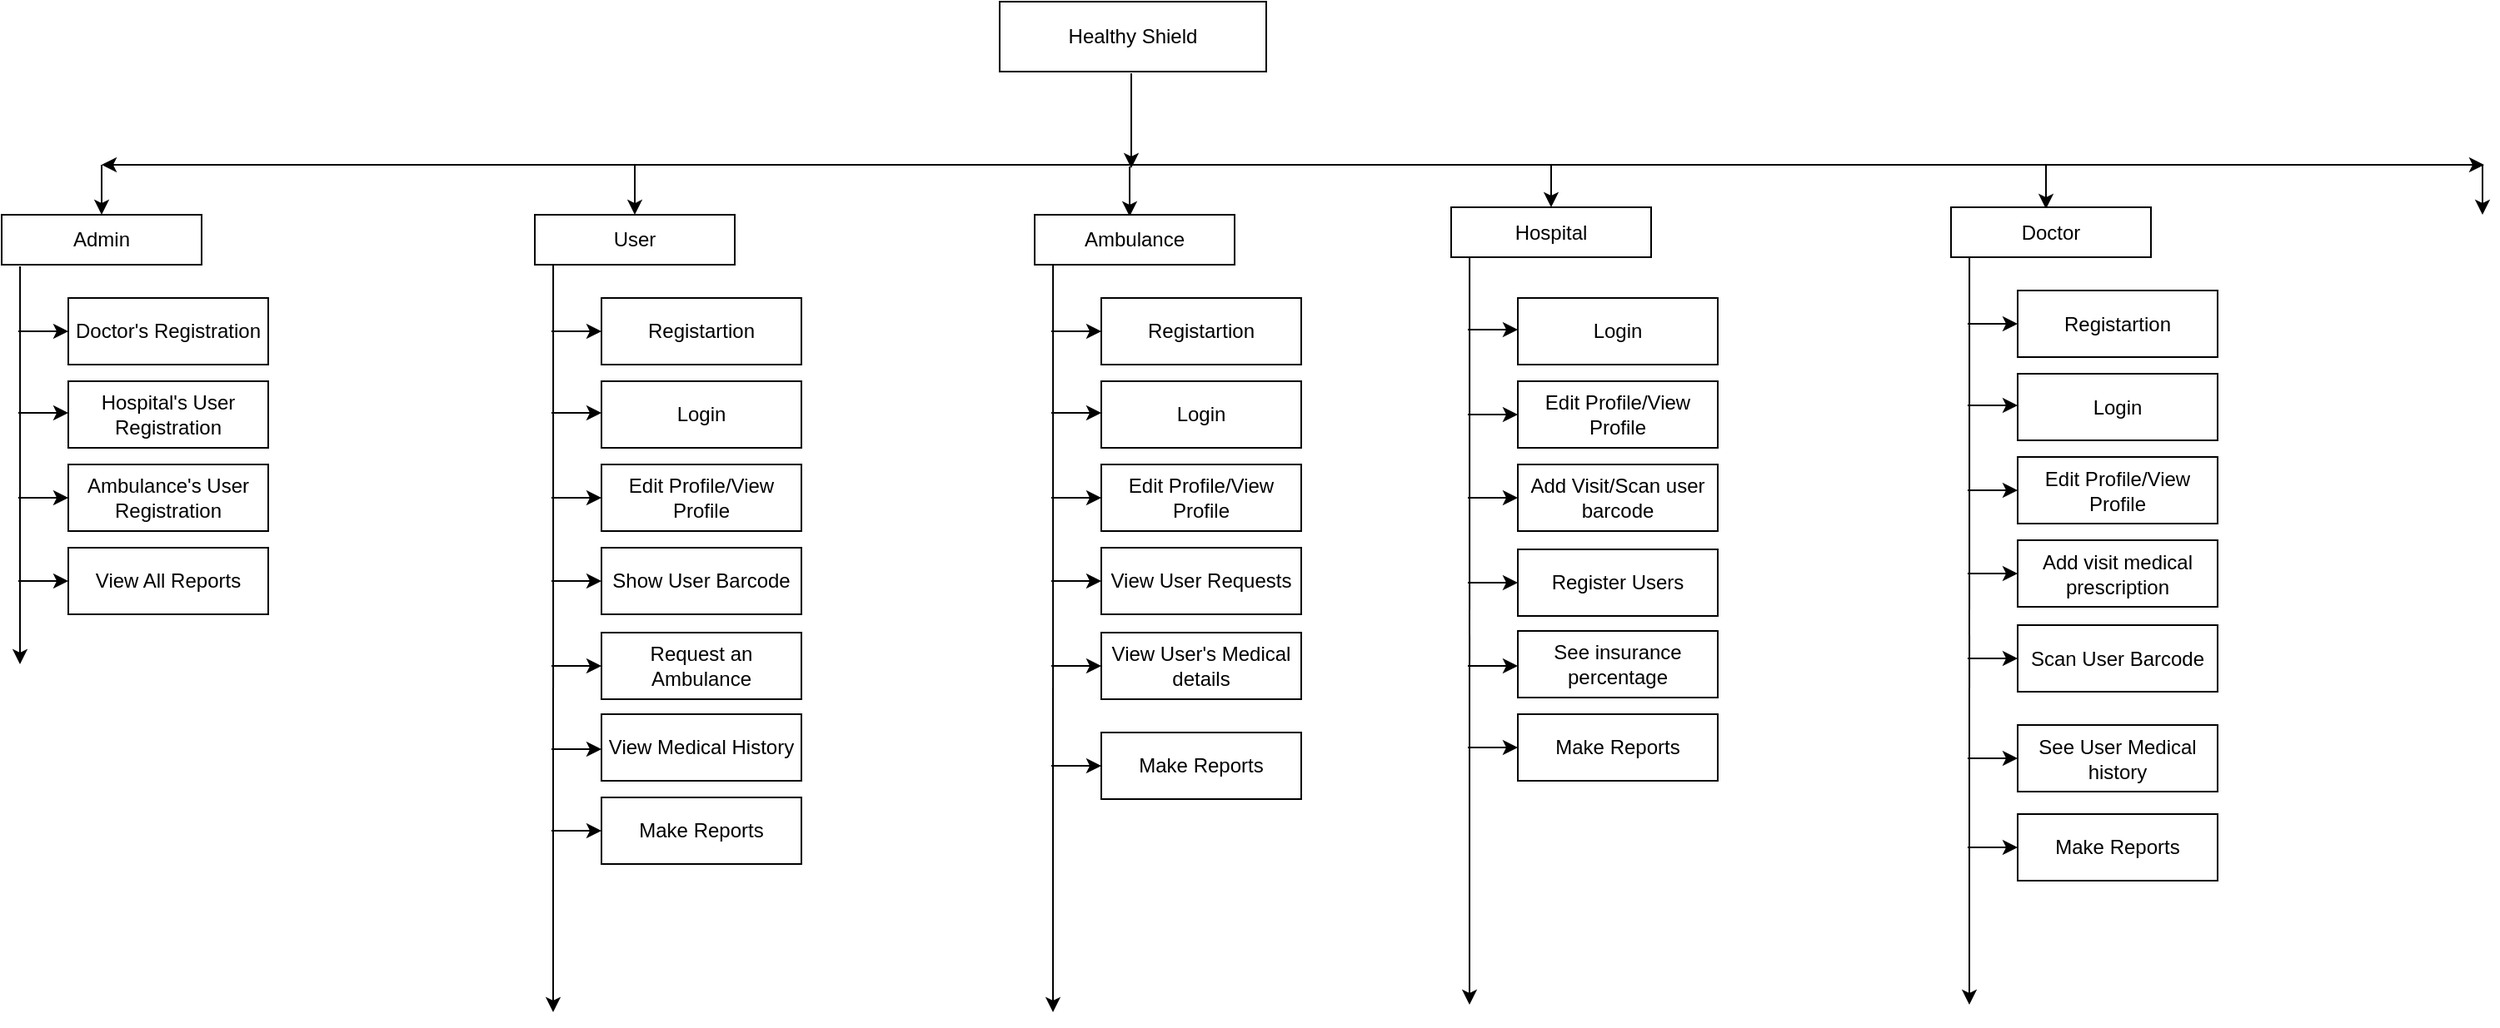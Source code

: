<mxfile version="13.0.9"><diagram id="UpAK0fxvu-gSVWHmr6I7" name="Page-1"><mxGraphModel dx="1269" dy="577" grid="1" gridSize="10" guides="1" tooltips="1" connect="1" arrows="1" fold="1" page="1" pageScale="1" pageWidth="850" pageHeight="1100" math="0" shadow="0"><root><mxCell id="0"/><mxCell id="1" parent="0"/><mxCell id="rHH7kZXuoE2YYjR0WJDN-1" value="Healthy Shield" style="rounded=0;whiteSpace=wrap;html=1;" vertex="1" parent="1"><mxGeometry x="619" y="42" width="160" height="42" as="geometry"/></mxCell><mxCell id="rHH7kZXuoE2YYjR0WJDN-2" value="" style="endArrow=classic;html=1;" edge="1" parent="1"><mxGeometry width="50" height="50" relative="1" as="geometry"><mxPoint x="698" y="85" as="sourcePoint"/><mxPoint x="698" y="142" as="targetPoint"/><Array as="points"><mxPoint x="698" y="122"/></Array></mxGeometry></mxCell><mxCell id="rHH7kZXuoE2YYjR0WJDN-3" value="" style="endArrow=classic;html=1;" edge="1" parent="1"><mxGeometry width="50" height="50" relative="1" as="geometry"><mxPoint x="400" y="140" as="sourcePoint"/><mxPoint x="80" y="140" as="targetPoint"/></mxGeometry></mxCell><mxCell id="rHH7kZXuoE2YYjR0WJDN-4" value="" style="endArrow=classic;html=1;" edge="1" parent="1" target="rHH7kZXuoE2YYjR0WJDN-5"><mxGeometry width="50" height="50" relative="1" as="geometry"><mxPoint x="80" y="140" as="sourcePoint"/><mxPoint x="80" y="170" as="targetPoint"/></mxGeometry></mxCell><mxCell id="rHH7kZXuoE2YYjR0WJDN-5" value="Admin" style="rounded=0;whiteSpace=wrap;html=1;" vertex="1" parent="1"><mxGeometry x="20" y="170" width="120" height="30" as="geometry"/></mxCell><mxCell id="rHH7kZXuoE2YYjR0WJDN-6" value="" style="endArrow=classic;html=1;exitX=0.142;exitY=1.1;exitDx=0;exitDy=0;exitPerimeter=0;" edge="1" parent="1"><mxGeometry width="50" height="50" relative="1" as="geometry"><mxPoint x="31.04" y="201" as="sourcePoint"/><mxPoint x="31" y="440" as="targetPoint"/></mxGeometry></mxCell><mxCell id="rHH7kZXuoE2YYjR0WJDN-7" value="" style="endArrow=classic;html=1;" edge="1" parent="1" target="rHH7kZXuoE2YYjR0WJDN-8"><mxGeometry width="50" height="50" relative="1" as="geometry"><mxPoint x="30" y="240" as="sourcePoint"/><mxPoint x="60" y="240" as="targetPoint"/></mxGeometry></mxCell><mxCell id="rHH7kZXuoE2YYjR0WJDN-8" value="Doctor's Registration" style="rounded=0;whiteSpace=wrap;html=1;" vertex="1" parent="1"><mxGeometry x="60" y="220" width="120" height="40" as="geometry"/></mxCell><mxCell id="rHH7kZXuoE2YYjR0WJDN-9" value="" style="endArrow=classic;html=1;" edge="1" parent="1"><mxGeometry width="50" height="50" relative="1" as="geometry"><mxPoint x="30" y="289" as="sourcePoint"/><mxPoint x="60" y="289" as="targetPoint"/></mxGeometry></mxCell><mxCell id="rHH7kZXuoE2YYjR0WJDN-10" value="Hospital's User Registration" style="rounded=0;whiteSpace=wrap;html=1;" vertex="1" parent="1"><mxGeometry x="60" y="270" width="120" height="40" as="geometry"/></mxCell><mxCell id="rHH7kZXuoE2YYjR0WJDN-11" value="Ambulance's User Registration" style="rounded=0;whiteSpace=wrap;html=1;" vertex="1" parent="1"><mxGeometry x="60" y="320" width="120" height="40" as="geometry"/></mxCell><mxCell id="rHH7kZXuoE2YYjR0WJDN-12" value="" style="endArrow=classic;html=1;entryX=0;entryY=0.5;entryDx=0;entryDy=0;" edge="1" parent="1" target="rHH7kZXuoE2YYjR0WJDN-11"><mxGeometry width="50" height="50" relative="1" as="geometry"><mxPoint x="30" y="340" as="sourcePoint"/><mxPoint x="70" y="299" as="targetPoint"/></mxGeometry></mxCell><mxCell id="rHH7kZXuoE2YYjR0WJDN-13" value="View All Reports" style="rounded=0;whiteSpace=wrap;html=1;" vertex="1" parent="1"><mxGeometry x="60" y="370" width="120" height="40" as="geometry"/></mxCell><mxCell id="rHH7kZXuoE2YYjR0WJDN-14" value="" style="endArrow=classic;html=1;entryX=0;entryY=0.5;entryDx=0;entryDy=0;" edge="1" parent="1" target="rHH7kZXuoE2YYjR0WJDN-13"><mxGeometry width="50" height="50" relative="1" as="geometry"><mxPoint x="30" y="390" as="sourcePoint"/><mxPoint x="70" y="350" as="targetPoint"/></mxGeometry></mxCell><mxCell id="rHH7kZXuoE2YYjR0WJDN-27" value="" style="endArrow=classic;html=1;" edge="1" parent="1" target="rHH7kZXuoE2YYjR0WJDN-28"><mxGeometry width="50" height="50" relative="1" as="geometry"><mxPoint x="400" y="140" as="sourcePoint"/><mxPoint x="400" y="170" as="targetPoint"/></mxGeometry></mxCell><mxCell id="rHH7kZXuoE2YYjR0WJDN-28" value="User" style="rounded=0;whiteSpace=wrap;html=1;" vertex="1" parent="1"><mxGeometry x="340" y="170" width="120" height="30" as="geometry"/></mxCell><mxCell id="rHH7kZXuoE2YYjR0WJDN-29" value="" style="endArrow=classic;html=1;exitX=0.142;exitY=1.1;exitDx=0;exitDy=0;exitPerimeter=0;" edge="1" parent="1"><mxGeometry width="50" height="50" relative="1" as="geometry"><mxPoint x="351.04" y="200" as="sourcePoint"/><mxPoint x="351" y="649" as="targetPoint"/></mxGeometry></mxCell><mxCell id="rHH7kZXuoE2YYjR0WJDN-30" value="" style="endArrow=classic;html=1;" edge="1" parent="1" target="rHH7kZXuoE2YYjR0WJDN-31"><mxGeometry width="50" height="50" relative="1" as="geometry"><mxPoint x="350" y="240" as="sourcePoint"/><mxPoint x="380" y="240" as="targetPoint"/></mxGeometry></mxCell><mxCell id="rHH7kZXuoE2YYjR0WJDN-31" value="Registartion" style="rounded=0;whiteSpace=wrap;html=1;" vertex="1" parent="1"><mxGeometry x="380" y="220" width="120" height="40" as="geometry"/></mxCell><mxCell id="rHH7kZXuoE2YYjR0WJDN-32" value="" style="endArrow=classic;html=1;" edge="1" parent="1"><mxGeometry width="50" height="50" relative="1" as="geometry"><mxPoint x="350" y="289" as="sourcePoint"/><mxPoint x="380" y="289" as="targetPoint"/></mxGeometry></mxCell><mxCell id="rHH7kZXuoE2YYjR0WJDN-33" value="Login" style="rounded=0;whiteSpace=wrap;html=1;" vertex="1" parent="1"><mxGeometry x="380" y="270" width="120" height="40" as="geometry"/></mxCell><mxCell id="rHH7kZXuoE2YYjR0WJDN-34" value="Edit Profile/View Profile" style="rounded=0;whiteSpace=wrap;html=1;" vertex="1" parent="1"><mxGeometry x="380" y="320" width="120" height="40" as="geometry"/></mxCell><mxCell id="rHH7kZXuoE2YYjR0WJDN-35" value="" style="endArrow=classic;html=1;entryX=0;entryY=0.5;entryDx=0;entryDy=0;" edge="1" parent="1" target="rHH7kZXuoE2YYjR0WJDN-34"><mxGeometry width="50" height="50" relative="1" as="geometry"><mxPoint x="350" y="340" as="sourcePoint"/><mxPoint x="390" y="299" as="targetPoint"/></mxGeometry></mxCell><mxCell id="rHH7kZXuoE2YYjR0WJDN-36" value="Show User Barcode" style="rounded=0;whiteSpace=wrap;html=1;" vertex="1" parent="1"><mxGeometry x="380" y="370" width="120" height="40" as="geometry"/></mxCell><mxCell id="rHH7kZXuoE2YYjR0WJDN-37" value="" style="endArrow=classic;html=1;entryX=0;entryY=0.5;entryDx=0;entryDy=0;" edge="1" parent="1" target="rHH7kZXuoE2YYjR0WJDN-36"><mxGeometry width="50" height="50" relative="1" as="geometry"><mxPoint x="350" y="390" as="sourcePoint"/><mxPoint x="390" y="350" as="targetPoint"/></mxGeometry></mxCell><mxCell id="rHH7kZXuoE2YYjR0WJDN-38" value="" style="endArrow=classic;html=1;" edge="1" parent="1"><mxGeometry width="50" height="50" relative="1" as="geometry"><mxPoint x="350" y="441" as="sourcePoint"/><mxPoint x="380" y="441" as="targetPoint"/></mxGeometry></mxCell><mxCell id="rHH7kZXuoE2YYjR0WJDN-39" value="" style="endArrow=classic;html=1;" edge="1" parent="1"><mxGeometry width="50" height="50" relative="1" as="geometry"><mxPoint x="350" y="491" as="sourcePoint"/><mxPoint x="380" y="491" as="targetPoint"/></mxGeometry></mxCell><mxCell id="rHH7kZXuoE2YYjR0WJDN-40" value="Request an Ambulance" style="rounded=0;whiteSpace=wrap;html=1;" vertex="1" parent="1"><mxGeometry x="380" y="421" width="120" height="40" as="geometry"/></mxCell><mxCell id="rHH7kZXuoE2YYjR0WJDN-41" value="View Medical History" style="rounded=0;whiteSpace=wrap;html=1;" vertex="1" parent="1"><mxGeometry x="380" y="470" width="120" height="40" as="geometry"/></mxCell><mxCell id="rHH7kZXuoE2YYjR0WJDN-42" value="Make Reports" style="rounded=0;whiteSpace=wrap;html=1;" vertex="1" parent="1"><mxGeometry x="380" y="520" width="120" height="40" as="geometry"/></mxCell><mxCell id="rHH7kZXuoE2YYjR0WJDN-43" value="" style="endArrow=classic;html=1;entryX=0;entryY=0.5;entryDx=0;entryDy=0;" edge="1" parent="1" target="rHH7kZXuoE2YYjR0WJDN-42"><mxGeometry width="50" height="50" relative="1" as="geometry"><mxPoint x="350" y="540" as="sourcePoint"/><mxPoint x="390" y="500" as="targetPoint"/></mxGeometry></mxCell><mxCell id="rHH7kZXuoE2YYjR0WJDN-46" value="" style="endArrow=classic;html=1;" edge="1" parent="1"><mxGeometry width="50" height="50" relative="1" as="geometry"><mxPoint x="400" y="140" as="sourcePoint"/><mxPoint x="1510" y="140" as="targetPoint"/></mxGeometry></mxCell><mxCell id="rHH7kZXuoE2YYjR0WJDN-48" value="" style="endArrow=classic;html=1;" edge="1" parent="1"><mxGeometry width="50" height="50" relative="1" as="geometry"><mxPoint x="697" y="141" as="sourcePoint"/><mxPoint x="697" y="171" as="targetPoint"/></mxGeometry></mxCell><mxCell id="rHH7kZXuoE2YYjR0WJDN-65" value="Ambulance" style="rounded=0;whiteSpace=wrap;html=1;" vertex="1" parent="1"><mxGeometry x="640" y="170" width="120" height="30" as="geometry"/></mxCell><mxCell id="rHH7kZXuoE2YYjR0WJDN-66" value="" style="endArrow=classic;html=1;exitX=0.142;exitY=1.1;exitDx=0;exitDy=0;exitPerimeter=0;" edge="1" parent="1"><mxGeometry width="50" height="50" relative="1" as="geometry"><mxPoint x="651.04" y="200" as="sourcePoint"/><mxPoint x="651" y="649" as="targetPoint"/></mxGeometry></mxCell><mxCell id="rHH7kZXuoE2YYjR0WJDN-67" value="" style="endArrow=classic;html=1;" edge="1" parent="1" target="rHH7kZXuoE2YYjR0WJDN-68"><mxGeometry width="50" height="50" relative="1" as="geometry"><mxPoint x="650" y="240" as="sourcePoint"/><mxPoint x="680" y="240" as="targetPoint"/></mxGeometry></mxCell><mxCell id="rHH7kZXuoE2YYjR0WJDN-68" value="Registartion" style="rounded=0;whiteSpace=wrap;html=1;" vertex="1" parent="1"><mxGeometry x="680" y="220" width="120" height="40" as="geometry"/></mxCell><mxCell id="rHH7kZXuoE2YYjR0WJDN-69" value="" style="endArrow=classic;html=1;" edge="1" parent="1"><mxGeometry width="50" height="50" relative="1" as="geometry"><mxPoint x="650" y="289" as="sourcePoint"/><mxPoint x="680" y="289" as="targetPoint"/></mxGeometry></mxCell><mxCell id="rHH7kZXuoE2YYjR0WJDN-70" value="Login" style="rounded=0;whiteSpace=wrap;html=1;" vertex="1" parent="1"><mxGeometry x="680" y="270" width="120" height="40" as="geometry"/></mxCell><mxCell id="rHH7kZXuoE2YYjR0WJDN-73" value="View User Requests" style="rounded=0;whiteSpace=wrap;html=1;" vertex="1" parent="1"><mxGeometry x="680" y="370" width="120" height="40" as="geometry"/></mxCell><mxCell id="rHH7kZXuoE2YYjR0WJDN-74" value="" style="endArrow=classic;html=1;entryX=0;entryY=0.5;entryDx=0;entryDy=0;" edge="1" parent="1" target="rHH7kZXuoE2YYjR0WJDN-73"><mxGeometry width="50" height="50" relative="1" as="geometry"><mxPoint x="650" y="390" as="sourcePoint"/><mxPoint x="690" y="350" as="targetPoint"/></mxGeometry></mxCell><mxCell id="rHH7kZXuoE2YYjR0WJDN-75" value="" style="endArrow=classic;html=1;" edge="1" parent="1"><mxGeometry width="50" height="50" relative="1" as="geometry"><mxPoint x="650" y="441" as="sourcePoint"/><mxPoint x="680" y="441" as="targetPoint"/></mxGeometry></mxCell><mxCell id="rHH7kZXuoE2YYjR0WJDN-77" value="View User's Medical details" style="rounded=0;whiteSpace=wrap;html=1;" vertex="1" parent="1"><mxGeometry x="680" y="421" width="120" height="40" as="geometry"/></mxCell><mxCell id="rHH7kZXuoE2YYjR0WJDN-79" value="Make Reports" style="rounded=0;whiteSpace=wrap;html=1;" vertex="1" parent="1"><mxGeometry x="680" y="481" width="120" height="40" as="geometry"/></mxCell><mxCell id="rHH7kZXuoE2YYjR0WJDN-80" value="" style="endArrow=classic;html=1;entryX=0;entryY=0.5;entryDx=0;entryDy=0;" edge="1" parent="1" target="rHH7kZXuoE2YYjR0WJDN-79"><mxGeometry width="50" height="50" relative="1" as="geometry"><mxPoint x="650" y="501" as="sourcePoint"/><mxPoint x="690" y="461" as="targetPoint"/></mxGeometry></mxCell><mxCell id="rHH7kZXuoE2YYjR0WJDN-82" value="Edit Profile/View Profile" style="rounded=0;whiteSpace=wrap;html=1;" vertex="1" parent="1"><mxGeometry x="680" y="320" width="120" height="40" as="geometry"/></mxCell><mxCell id="rHH7kZXuoE2YYjR0WJDN-83" value="" style="endArrow=classic;html=1;entryX=0;entryY=0.5;entryDx=0;entryDy=0;" edge="1" parent="1" target="rHH7kZXuoE2YYjR0WJDN-82"><mxGeometry width="50" height="50" relative="1" as="geometry"><mxPoint x="650" y="340" as="sourcePoint"/><mxPoint x="690" y="299" as="targetPoint"/></mxGeometry></mxCell><mxCell id="rHH7kZXuoE2YYjR0WJDN-117" value="" style="endArrow=classic;html=1;" edge="1" parent="1" target="rHH7kZXuoE2YYjR0WJDN-118"><mxGeometry width="50" height="50" relative="1" as="geometry"><mxPoint x="950" y="140" as="sourcePoint"/><mxPoint x="950" y="165.5" as="targetPoint"/></mxGeometry></mxCell><mxCell id="rHH7kZXuoE2YYjR0WJDN-118" value="Hospital" style="rounded=0;whiteSpace=wrap;html=1;" vertex="1" parent="1"><mxGeometry x="890" y="165.5" width="120" height="30" as="geometry"/></mxCell><mxCell id="rHH7kZXuoE2YYjR0WJDN-119" value="" style="endArrow=classic;html=1;exitX=0.142;exitY=1.1;exitDx=0;exitDy=0;exitPerimeter=0;" edge="1" parent="1"><mxGeometry width="50" height="50" relative="1" as="geometry"><mxPoint x="901.04" y="195.5" as="sourcePoint"/><mxPoint x="901" y="644.5" as="targetPoint"/></mxGeometry></mxCell><mxCell id="rHH7kZXuoE2YYjR0WJDN-122" value="" style="endArrow=classic;html=1;" edge="1" parent="1"><mxGeometry width="50" height="50" relative="1" as="geometry"><mxPoint x="900" y="239" as="sourcePoint"/><mxPoint x="930" y="239" as="targetPoint"/></mxGeometry></mxCell><mxCell id="rHH7kZXuoE2YYjR0WJDN-123" value="Login" style="rounded=0;whiteSpace=wrap;html=1;" vertex="1" parent="1"><mxGeometry x="930" y="220" width="120" height="40" as="geometry"/></mxCell><mxCell id="rHH7kZXuoE2YYjR0WJDN-124" value="Edit Profile/View Profile" style="rounded=0;whiteSpace=wrap;html=1;" vertex="1" parent="1"><mxGeometry x="930" y="270" width="120" height="40" as="geometry"/></mxCell><mxCell id="rHH7kZXuoE2YYjR0WJDN-125" value="" style="endArrow=classic;html=1;entryX=0;entryY=0.5;entryDx=0;entryDy=0;" edge="1" parent="1" target="rHH7kZXuoE2YYjR0WJDN-124"><mxGeometry width="50" height="50" relative="1" as="geometry"><mxPoint x="900" y="290" as="sourcePoint"/><mxPoint x="940" y="249" as="targetPoint"/></mxGeometry></mxCell><mxCell id="rHH7kZXuoE2YYjR0WJDN-126" value="Add Visit/Scan user barcode" style="rounded=0;whiteSpace=wrap;html=1;" vertex="1" parent="1"><mxGeometry x="930" y="320" width="120" height="40" as="geometry"/></mxCell><mxCell id="rHH7kZXuoE2YYjR0WJDN-127" value="" style="endArrow=classic;html=1;entryX=0;entryY=0.5;entryDx=0;entryDy=0;" edge="1" parent="1" target="rHH7kZXuoE2YYjR0WJDN-126"><mxGeometry width="50" height="50" relative="1" as="geometry"><mxPoint x="900" y="340" as="sourcePoint"/><mxPoint x="940" y="300" as="targetPoint"/></mxGeometry></mxCell><mxCell id="rHH7kZXuoE2YYjR0WJDN-128" value="" style="endArrow=classic;html=1;" edge="1" parent="1"><mxGeometry width="50" height="50" relative="1" as="geometry"><mxPoint x="900" y="391" as="sourcePoint"/><mxPoint x="930" y="391" as="targetPoint"/></mxGeometry></mxCell><mxCell id="rHH7kZXuoE2YYjR0WJDN-129" value="" style="endArrow=classic;html=1;" edge="1" parent="1"><mxGeometry width="50" height="50" relative="1" as="geometry"><mxPoint x="900" y="441" as="sourcePoint"/><mxPoint x="930" y="441" as="targetPoint"/></mxGeometry></mxCell><mxCell id="rHH7kZXuoE2YYjR0WJDN-130" value="Register Users" style="rounded=0;whiteSpace=wrap;html=1;" vertex="1" parent="1"><mxGeometry x="930" y="371" width="120" height="40" as="geometry"/></mxCell><mxCell id="rHH7kZXuoE2YYjR0WJDN-131" value="See insurance percentage" style="rounded=0;whiteSpace=wrap;html=1;" vertex="1" parent="1"><mxGeometry x="930" y="420" width="120" height="40" as="geometry"/></mxCell><mxCell id="rHH7kZXuoE2YYjR0WJDN-132" value="Make Reports" style="rounded=0;whiteSpace=wrap;html=1;" vertex="1" parent="1"><mxGeometry x="930" y="470" width="120" height="40" as="geometry"/></mxCell><mxCell id="rHH7kZXuoE2YYjR0WJDN-133" value="" style="endArrow=classic;html=1;entryX=0;entryY=0.5;entryDx=0;entryDy=0;" edge="1" parent="1" target="rHH7kZXuoE2YYjR0WJDN-132"><mxGeometry width="50" height="50" relative="1" as="geometry"><mxPoint x="900" y="490" as="sourcePoint"/><mxPoint x="940" y="450" as="targetPoint"/></mxGeometry></mxCell><mxCell id="rHH7kZXuoE2YYjR0WJDN-135" value="" style="endArrow=classic;html=1;" edge="1" parent="1"><mxGeometry width="50" height="50" relative="1" as="geometry"><mxPoint x="1247" y="140" as="sourcePoint"/><mxPoint x="1247" y="166.5" as="targetPoint"/></mxGeometry></mxCell><mxCell id="rHH7kZXuoE2YYjR0WJDN-136" value="Doctor" style="rounded=0;whiteSpace=wrap;html=1;" vertex="1" parent="1"><mxGeometry x="1190" y="165.5" width="120" height="30" as="geometry"/></mxCell><mxCell id="rHH7kZXuoE2YYjR0WJDN-137" value="" style="endArrow=classic;html=1;exitX=0.142;exitY=1.1;exitDx=0;exitDy=0;exitPerimeter=0;" edge="1" parent="1"><mxGeometry width="50" height="50" relative="1" as="geometry"><mxPoint x="1201.04" y="195.5" as="sourcePoint"/><mxPoint x="1201" y="644.5" as="targetPoint"/></mxGeometry></mxCell><mxCell id="rHH7kZXuoE2YYjR0WJDN-138" value="" style="endArrow=classic;html=1;" edge="1" parent="1" target="rHH7kZXuoE2YYjR0WJDN-139"><mxGeometry width="50" height="50" relative="1" as="geometry"><mxPoint x="1200" y="235.5" as="sourcePoint"/><mxPoint x="1230" y="235.5" as="targetPoint"/></mxGeometry></mxCell><mxCell id="rHH7kZXuoE2YYjR0WJDN-139" value="Registartion" style="rounded=0;whiteSpace=wrap;html=1;" vertex="1" parent="1"><mxGeometry x="1230" y="215.5" width="120" height="40" as="geometry"/></mxCell><mxCell id="rHH7kZXuoE2YYjR0WJDN-140" value="" style="endArrow=classic;html=1;" edge="1" parent="1"><mxGeometry width="50" height="50" relative="1" as="geometry"><mxPoint x="1200" y="284.5" as="sourcePoint"/><mxPoint x="1230" y="284.5" as="targetPoint"/></mxGeometry></mxCell><mxCell id="rHH7kZXuoE2YYjR0WJDN-141" value="Login" style="rounded=0;whiteSpace=wrap;html=1;" vertex="1" parent="1"><mxGeometry x="1230" y="265.5" width="120" height="40" as="geometry"/></mxCell><mxCell id="rHH7kZXuoE2YYjR0WJDN-142" value="Add visit medical prescription" style="rounded=0;whiteSpace=wrap;html=1;" vertex="1" parent="1"><mxGeometry x="1230" y="365.5" width="120" height="40" as="geometry"/></mxCell><mxCell id="rHH7kZXuoE2YYjR0WJDN-143" value="" style="endArrow=classic;html=1;entryX=0;entryY=0.5;entryDx=0;entryDy=0;" edge="1" parent="1" target="rHH7kZXuoE2YYjR0WJDN-142"><mxGeometry width="50" height="50" relative="1" as="geometry"><mxPoint x="1200" y="385.5" as="sourcePoint"/><mxPoint x="1240" y="345.5" as="targetPoint"/></mxGeometry></mxCell><mxCell id="rHH7kZXuoE2YYjR0WJDN-144" value="" style="endArrow=classic;html=1;" edge="1" parent="1"><mxGeometry width="50" height="50" relative="1" as="geometry"><mxPoint x="1200" y="436.5" as="sourcePoint"/><mxPoint x="1230" y="436.5" as="targetPoint"/></mxGeometry></mxCell><mxCell id="rHH7kZXuoE2YYjR0WJDN-145" value="Scan User Barcode" style="rounded=0;whiteSpace=wrap;html=1;" vertex="1" parent="1"><mxGeometry x="1230" y="416.5" width="120" height="40" as="geometry"/></mxCell><mxCell id="rHH7kZXuoE2YYjR0WJDN-146" value="See User Medical history" style="rounded=0;whiteSpace=wrap;html=1;" vertex="1" parent="1"><mxGeometry x="1230" y="476.5" width="120" height="40" as="geometry"/></mxCell><mxCell id="rHH7kZXuoE2YYjR0WJDN-147" value="" style="endArrow=classic;html=1;entryX=0;entryY=0.5;entryDx=0;entryDy=0;" edge="1" parent="1" target="rHH7kZXuoE2YYjR0WJDN-146"><mxGeometry width="50" height="50" relative="1" as="geometry"><mxPoint x="1200" y="496.5" as="sourcePoint"/><mxPoint x="1240" y="456.5" as="targetPoint"/></mxGeometry></mxCell><mxCell id="rHH7kZXuoE2YYjR0WJDN-148" value="Edit Profile/View Profile" style="rounded=0;whiteSpace=wrap;html=1;" vertex="1" parent="1"><mxGeometry x="1230" y="315.5" width="120" height="40" as="geometry"/></mxCell><mxCell id="rHH7kZXuoE2YYjR0WJDN-149" value="" style="endArrow=classic;html=1;entryX=0;entryY=0.5;entryDx=0;entryDy=0;" edge="1" parent="1" target="rHH7kZXuoE2YYjR0WJDN-148"><mxGeometry width="50" height="50" relative="1" as="geometry"><mxPoint x="1200" y="335.5" as="sourcePoint"/><mxPoint x="1240" y="294.5" as="targetPoint"/></mxGeometry></mxCell><mxCell id="rHH7kZXuoE2YYjR0WJDN-150" value="Make Reports" style="rounded=0;whiteSpace=wrap;html=1;" vertex="1" parent="1"><mxGeometry x="1230" y="530" width="120" height="40" as="geometry"/></mxCell><mxCell id="rHH7kZXuoE2YYjR0WJDN-151" value="" style="endArrow=classic;html=1;entryX=0;entryY=0.5;entryDx=0;entryDy=0;" edge="1" parent="1" target="rHH7kZXuoE2YYjR0WJDN-150"><mxGeometry width="50" height="50" relative="1" as="geometry"><mxPoint x="1200" y="550" as="sourcePoint"/><mxPoint x="1240" y="510" as="targetPoint"/></mxGeometry></mxCell><mxCell id="rHH7kZXuoE2YYjR0WJDN-152" value="" style="endArrow=classic;html=1;" edge="1" parent="1"><mxGeometry width="50" height="50" relative="1" as="geometry"><mxPoint x="1509" y="140" as="sourcePoint"/><mxPoint x="1509" y="170" as="targetPoint"/></mxGeometry></mxCell></root></mxGraphModel></diagram></mxfile>
